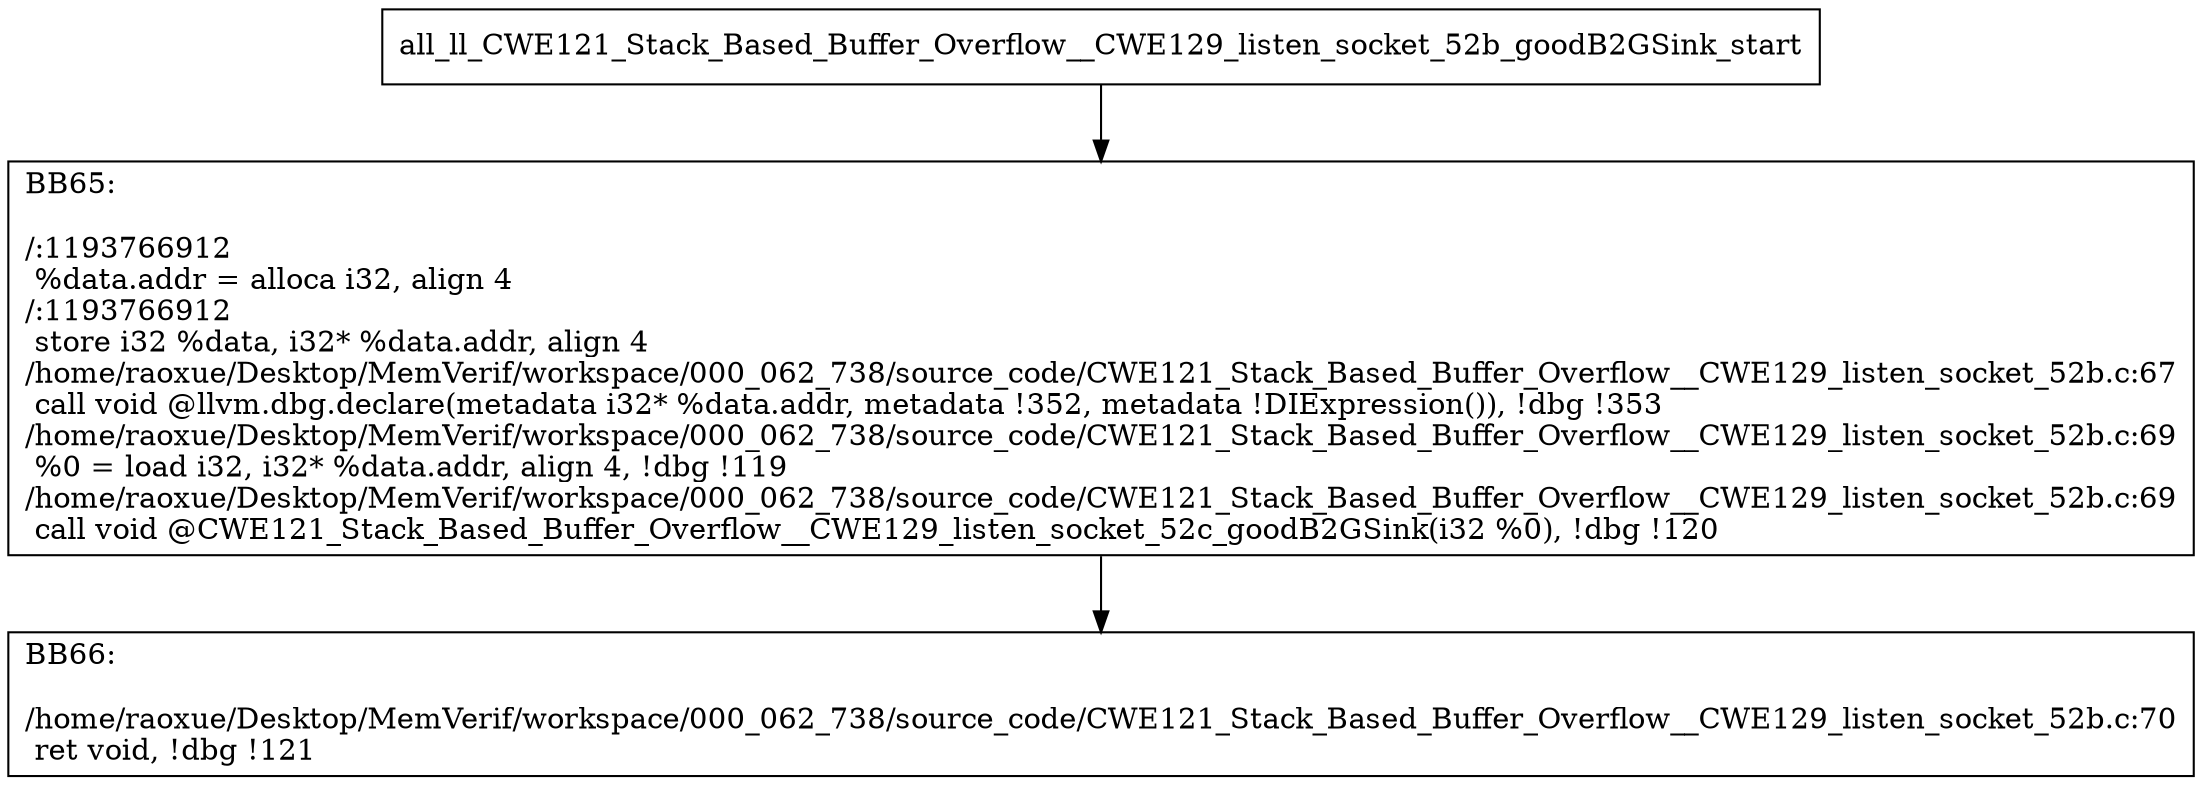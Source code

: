 digraph "CFG for'all_ll_CWE121_Stack_Based_Buffer_Overflow__CWE129_listen_socket_52b_goodB2GSink' function" {
	BBall_ll_CWE121_Stack_Based_Buffer_Overflow__CWE129_listen_socket_52b_goodB2GSink_start[shape=record,label="{all_ll_CWE121_Stack_Based_Buffer_Overflow__CWE129_listen_socket_52b_goodB2GSink_start}"];
	BBall_ll_CWE121_Stack_Based_Buffer_Overflow__CWE129_listen_socket_52b_goodB2GSink_start-> all_ll_CWE121_Stack_Based_Buffer_Overflow__CWE129_listen_socket_52b_goodB2GSinkBB65;
	all_ll_CWE121_Stack_Based_Buffer_Overflow__CWE129_listen_socket_52b_goodB2GSinkBB65 [shape=record, label="{BB65:\l\l/:1193766912\l
  %data.addr = alloca i32, align 4\l
/:1193766912\l
  store i32 %data, i32* %data.addr, align 4\l
/home/raoxue/Desktop/MemVerif/workspace/000_062_738/source_code/CWE121_Stack_Based_Buffer_Overflow__CWE129_listen_socket_52b.c:67\l
  call void @llvm.dbg.declare(metadata i32* %data.addr, metadata !352, metadata !DIExpression()), !dbg !353\l
/home/raoxue/Desktop/MemVerif/workspace/000_062_738/source_code/CWE121_Stack_Based_Buffer_Overflow__CWE129_listen_socket_52b.c:69\l
  %0 = load i32, i32* %data.addr, align 4, !dbg !119\l
/home/raoxue/Desktop/MemVerif/workspace/000_062_738/source_code/CWE121_Stack_Based_Buffer_Overflow__CWE129_listen_socket_52b.c:69\l
  call void @CWE121_Stack_Based_Buffer_Overflow__CWE129_listen_socket_52c_goodB2GSink(i32 %0), !dbg !120\l
}"];
	all_ll_CWE121_Stack_Based_Buffer_Overflow__CWE129_listen_socket_52b_goodB2GSinkBB65-> all_ll_CWE121_Stack_Based_Buffer_Overflow__CWE129_listen_socket_52b_goodB2GSinkBB66;
	all_ll_CWE121_Stack_Based_Buffer_Overflow__CWE129_listen_socket_52b_goodB2GSinkBB66 [shape=record, label="{BB66:\l\l/home/raoxue/Desktop/MemVerif/workspace/000_062_738/source_code/CWE121_Stack_Based_Buffer_Overflow__CWE129_listen_socket_52b.c:70\l
  ret void, !dbg !121\l
}"];
}
